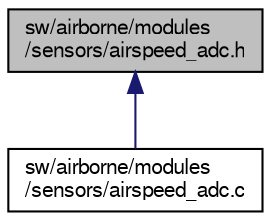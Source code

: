 digraph "sw/airborne/modules/sensors/airspeed_adc.h"
{
  edge [fontname="FreeSans",fontsize="10",labelfontname="FreeSans",labelfontsize="10"];
  node [fontname="FreeSans",fontsize="10",shape=record];
  Node1 [label="sw/airborne/modules\l/sensors/airspeed_adc.h",height=0.2,width=0.4,color="black", fillcolor="grey75", style="filled", fontcolor="black"];
  Node1 -> Node2 [dir="back",color="midnightblue",fontsize="10",style="solid",fontname="FreeSans"];
  Node2 [label="sw/airborne/modules\l/sensors/airspeed_adc.c",height=0.2,width=0.4,color="black", fillcolor="white", style="filled",URL="$airspeed__adc_8c.html",tooltip="Read an airspeed or differential pressure sensor via onboard ADC. "];
}
